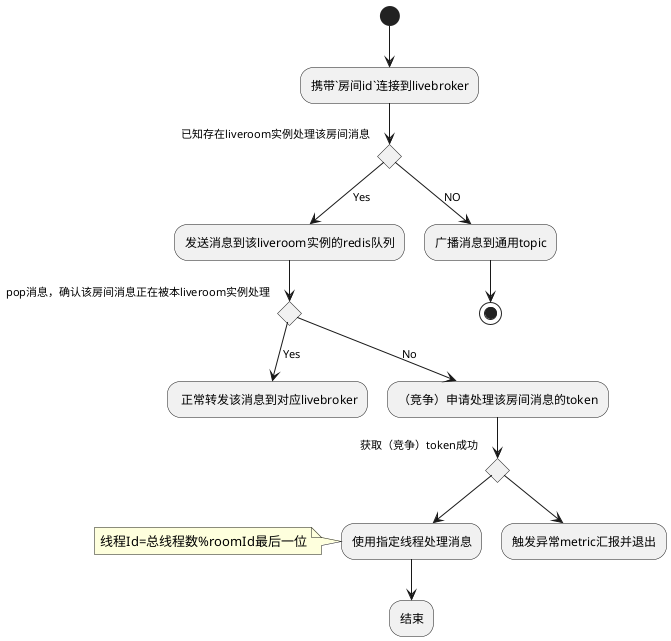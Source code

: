 @startuml
(*)-->"携带`房间id`连接到livebroker"
If "已知存在liveroom实例处理该房间消息" then
--> [Yes] "发送消息到该liveroom实例的redis队列"
    If "pop消息，确认该房间消息正在被本liveroom实例处理"
    --> [Yes]" 正常转发该消息到对应livebroker"
    else
    -->[No] "（竞争）申请处理该房间消息的token"
        If"获取（竞争）token成功"
        -->使用指定线程处理消息
        note left
        线程Id=总线程数%roomId最后一位
        endnote
        -->结束
        else
        -->触发异常metric汇报并退出
        Endif
    Endif
else
-->[NO]"广播消息到通用topic"
Endif
-->(*)
@enduml